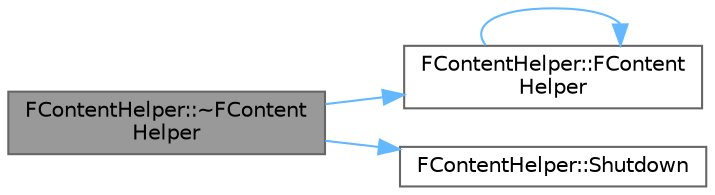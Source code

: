 digraph "FContentHelper::~FContentHelper"
{
 // INTERACTIVE_SVG=YES
 // LATEX_PDF_SIZE
  bgcolor="transparent";
  edge [fontname=Helvetica,fontsize=10,labelfontname=Helvetica,labelfontsize=10];
  node [fontname=Helvetica,fontsize=10,shape=box,height=0.2,width=0.4];
  rankdir="LR";
  Node1 [id="Node000001",label="FContentHelper::~FContent\lHelper",height=0.2,width=0.4,color="gray40", fillcolor="grey60", style="filled", fontcolor="black",tooltip=" "];
  Node1 -> Node2 [id="edge1_Node000001_Node000002",color="steelblue1",style="solid",tooltip=" "];
  Node2 [id="Node000002",label="FContentHelper::FContent\lHelper",height=0.2,width=0.4,color="grey40", fillcolor="white", style="filled",URL="$d9/dfa/classFContentHelper.html#a0c87d6f8c5ddf01a415f6ca3f3bfe4f1",tooltip=" "];
  Node2 -> Node2 [id="edge2_Node000002_Node000002",color="steelblue1",style="solid",tooltip=" "];
  Node1 -> Node3 [id="edge3_Node000001_Node000003",color="steelblue1",style="solid",tooltip=" "];
  Node3 [id="Node000003",label="FContentHelper::Shutdown",height=0.2,width=0.4,color="grey40", fillcolor="white", style="filled",URL="$d9/dfa/classFContentHelper.html#a07559e0b699d21ca3c601d4855ceec61",tooltip="Shutdown the collection helper."];
}
